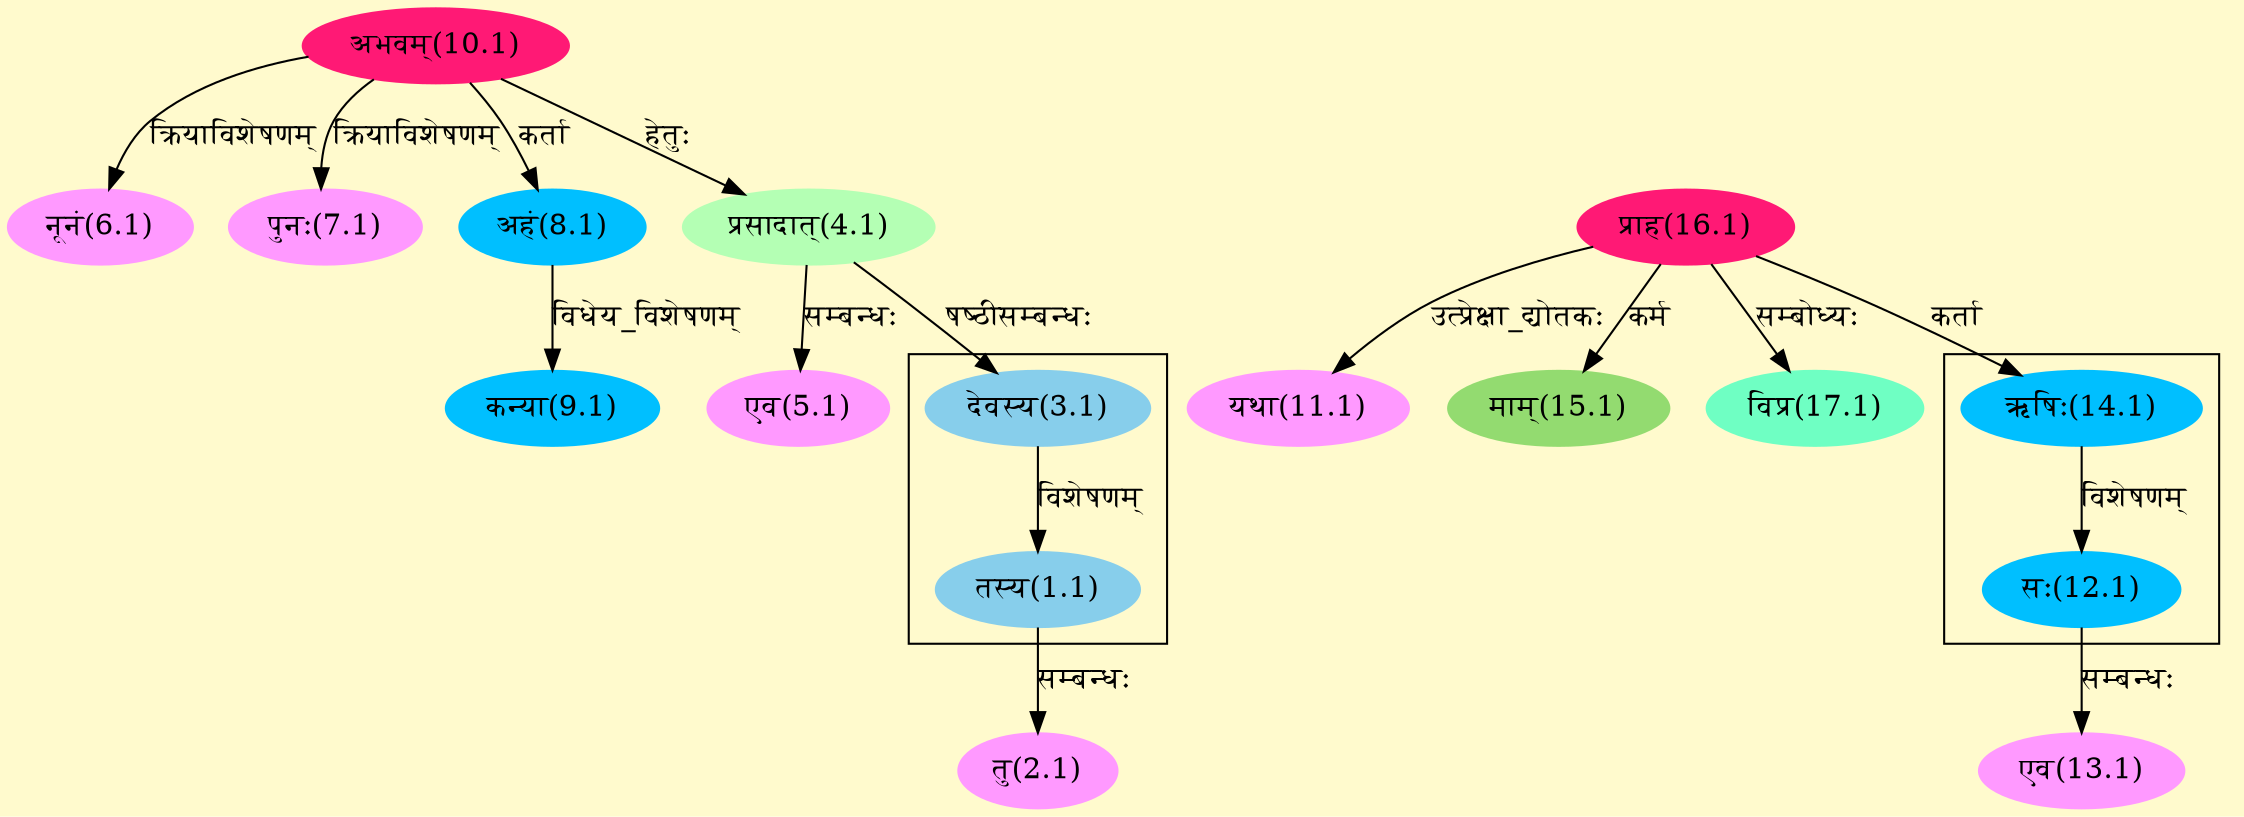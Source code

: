 digraph G{
rankdir=BT;
 compound=true;
 bgcolor="lemonchiffon1";

subgraph cluster_1{
Node1_1 [style=filled, color="#87CEEB" label = "तस्य(1.1)"]
Node3_1 [style=filled, color="#87CEEB" label = "देवस्य(3.1)"]

}

subgraph cluster_2{
Node12_1 [style=filled, color="#00BFFF" label = "सः(12.1)"]
Node14_1 [style=filled, color="#00BFFF" label = "ऋषिः(14.1)"]

}
Node2_1 [style=filled, color="#FF99FF" label = "तु(2.1)"]
Node1_1 [style=filled, color="#87CEEB" label = "तस्य(1.1)"]
Node3_1 [style=filled, color="#87CEEB" label = "देवस्य(3.1)"]
Node4_1 [style=filled, color="#B4FFB4" label = "प्रसादात्(4.1)"]
Node10_1 [style=filled, color="#FF1975" label = "अभवम्(10.1)"]
Node5_1 [style=filled, color="#FF99FF" label = "एव(5.1)"]
Node6_1 [style=filled, color="#FF99FF" label = "नूनं(6.1)"]
Node7_1 [style=filled, color="#FF99FF" label = "पुनः(7.1)"]
Node8_1 [style=filled, color="#00BFFF" label = "अहं(8.1)"]
Node9_1 [style=filled, color="#00BFFF" label = "कन्या(9.1)"]
Node [style=filled, color="" label = "()"]
Node11_1 [style=filled, color="#FF99FF" label = "यथा(11.1)"]
Node16_1 [style=filled, color="#FF1975" label = "प्राह(16.1)"]
Node13_1 [style=filled, color="#FF99FF" label = "एव(13.1)"]
Node12_1 [style=filled, color="#00BFFF" label = "सः(12.1)"]
Node14_1 [style=filled, color="#00BFFF" label = "ऋषिः(14.1)"]
Node15_1 [style=filled, color="#93DB70" label = "माम्(15.1)"]
Node17_1 [style=filled, color="#6FFFC3" label = "विप्र(17.1)"]
/* Start of Relations section */

Node1_1 -> Node3_1 [  label="विशेषणम्"  dir="back" ]
Node2_1 -> Node1_1 [  label="सम्बन्धः"  dir="back" ]
Node3_1 -> Node4_1 [  label="षष्ठीसम्बन्धः"  dir="back" ]
Node4_1 -> Node10_1 [  label="हेतुः"  dir="back" ]
Node5_1 -> Node4_1 [  label="सम्बन्धः"  dir="back" ]
Node6_1 -> Node10_1 [  label="क्रियाविशेषणम्"  dir="back" ]
Node7_1 -> Node10_1 [  label="क्रियाविशेषणम्"  dir="back" ]
Node8_1 -> Node10_1 [  label="कर्ता"  dir="back" ]
Node9_1 -> Node8_1 [  label="विधेय_विशेषणम्"  dir="back" ]
Node11_1 -> Node16_1 [  label="उत्प्रेक्षा_द्योतकः"  dir="back" ]
Node12_1 -> Node14_1 [  label="विशेषणम्"  dir="back" ]
Node13_1 -> Node12_1 [  label="सम्बन्धः"  dir="back" ]
Node14_1 -> Node16_1 [  label="कर्ता"  dir="back" ]
Node15_1 -> Node16_1 [  label="कर्म"  dir="back" ]
Node17_1 -> Node16_1 [  label="सम्बोध्यः"  dir="back" ]
}

